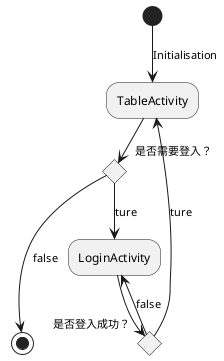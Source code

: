 @startuml
(*) --> [Initialisation] "TableActivity"
  if "是否需要登入？" then
    ---> [false] (*)

  else
    --> [ture] "LoginActivity"
    if "是否登入成功？" then
        --> [ture] "TableActivity"
    else
        --> [false] "LoginActivity"
    endif
  endif
@enduml